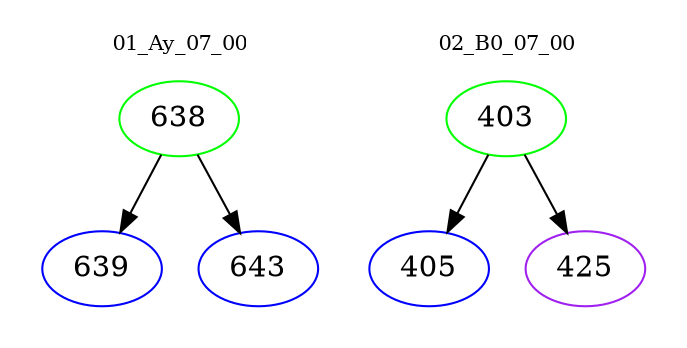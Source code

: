 digraph{
subgraph cluster_0 {
color = white
label = "01_Ay_07_00";
fontsize=10;
T0_638 [label="638", color="green"]
T0_638 -> T0_639 [color="black"]
T0_639 [label="639", color="blue"]
T0_638 -> T0_643 [color="black"]
T0_643 [label="643", color="blue"]
}
subgraph cluster_1 {
color = white
label = "02_B0_07_00";
fontsize=10;
T1_403 [label="403", color="green"]
T1_403 -> T1_405 [color="black"]
T1_405 [label="405", color="blue"]
T1_403 -> T1_425 [color="black"]
T1_425 [label="425", color="purple"]
}
}
